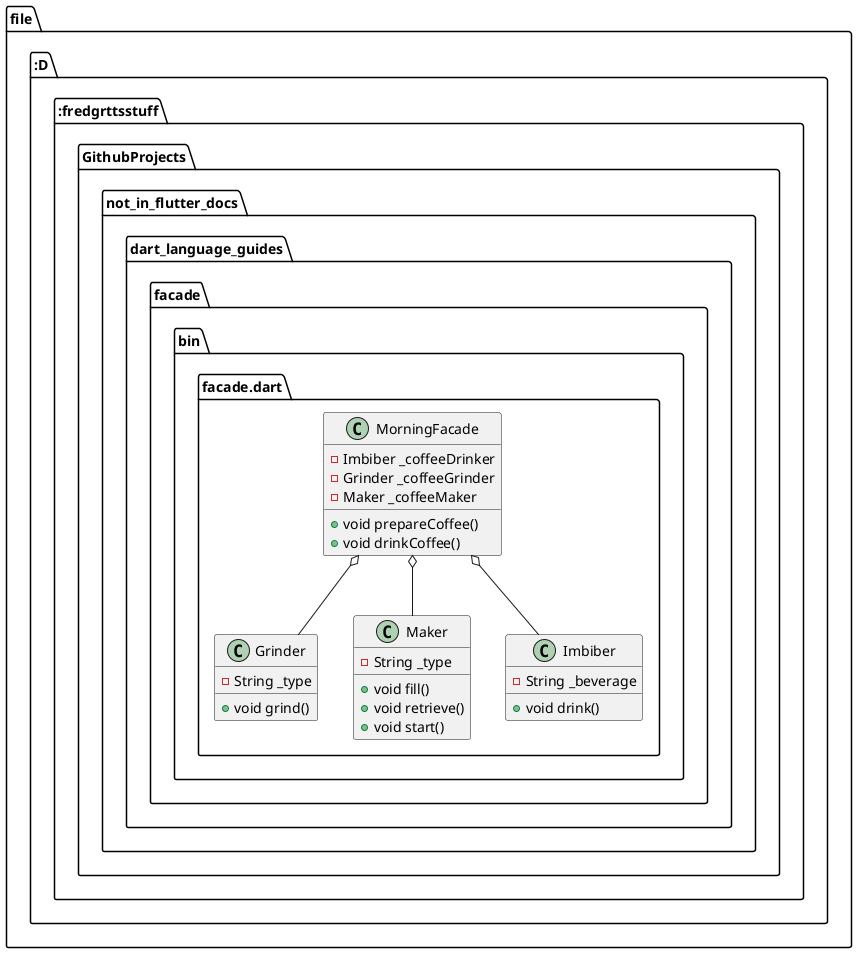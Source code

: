 @startuml
set namespaceSeparator ::

class "file:::::::D:::fredgrttsstuff::GithubProjects::not_in_flutter_docs::dart_language_guides::facade::bin::facade.dart::Grinder" {
  -String _type
  +void grind()
}

class "file:::::::D:::fredgrttsstuff::GithubProjects::not_in_flutter_docs::dart_language_guides::facade::bin::facade.dart::Maker" {
  -String _type
  +void fill()
  +void retrieve()
  +void start()
}

class "file:::::::D:::fredgrttsstuff::GithubProjects::not_in_flutter_docs::dart_language_guides::facade::bin::facade.dart::Imbiber" {
  -String _beverage
  +void drink()
}

class "file:::::::D:::fredgrttsstuff::GithubProjects::not_in_flutter_docs::dart_language_guides::facade::bin::facade.dart::MorningFacade" {
  -Imbiber _coffeeDrinker
  -Grinder _coffeeGrinder
  -Maker _coffeeMaker
  +void prepareCoffee()
  +void drinkCoffee()
}

"file:::::::D:::fredgrttsstuff::GithubProjects::not_in_flutter_docs::dart_language_guides::facade::bin::facade.dart::MorningFacade" o-- "file:::::::D:::fredgrttsstuff::GithubProjects::not_in_flutter_docs::dart_language_guides::facade::bin::facade.dart::Imbiber"
"file:::::::D:::fredgrttsstuff::GithubProjects::not_in_flutter_docs::dart_language_guides::facade::bin::facade.dart::MorningFacade" o-- "file:::::::D:::fredgrttsstuff::GithubProjects::not_in_flutter_docs::dart_language_guides::facade::bin::facade.dart::Grinder"
"file:::::::D:::fredgrttsstuff::GithubProjects::not_in_flutter_docs::dart_language_guides::facade::bin::facade.dart::MorningFacade" o-- "file:::::::D:::fredgrttsstuff::GithubProjects::not_in_flutter_docs::dart_language_guides::facade::bin::facade.dart::Maker"


@enduml